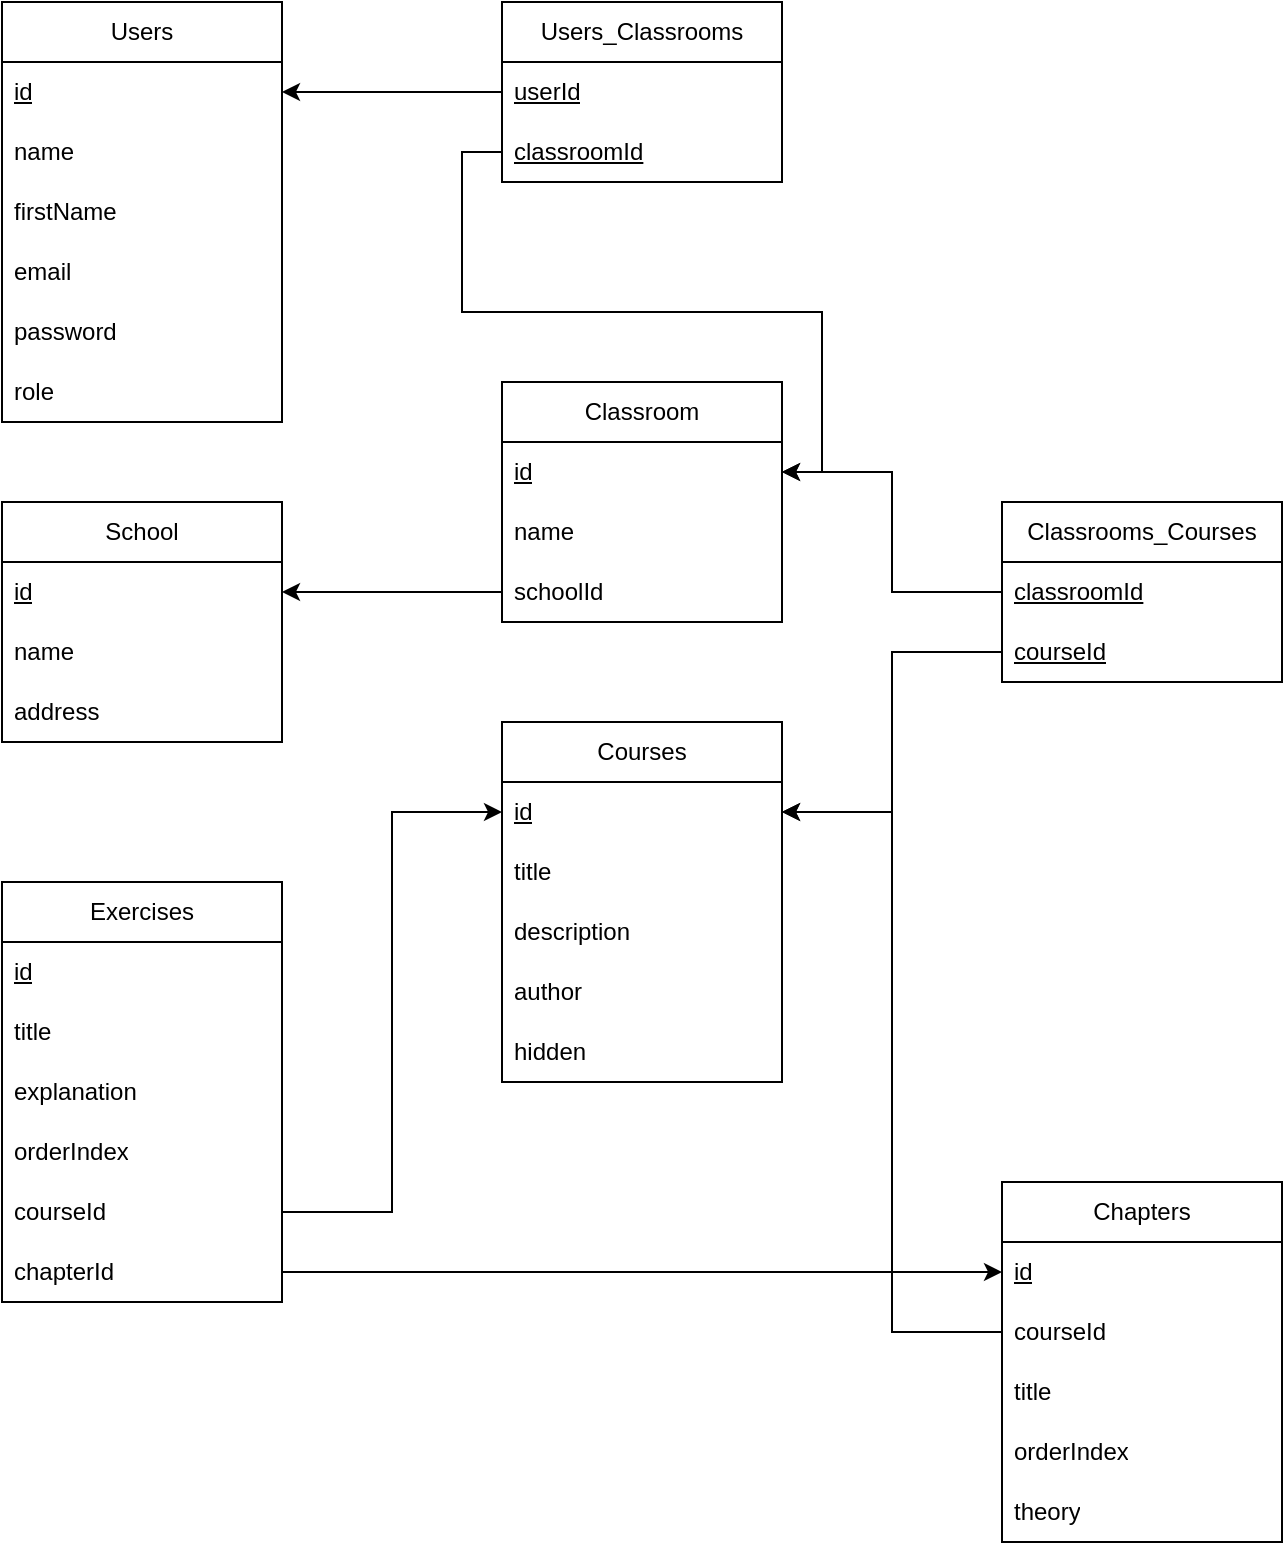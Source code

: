 <mxfile version="27.1.4">
  <diagram name="Pagina-1" id="2Lx3SJAYfWJcpk2wDzmg">
    <mxGraphModel dx="1426" dy="777" grid="1" gridSize="10" guides="1" tooltips="1" connect="1" arrows="1" fold="1" page="1" pageScale="1" pageWidth="827" pageHeight="1169" math="0" shadow="0">
      <root>
        <mxCell id="0" />
        <mxCell id="1" parent="0" />
        <mxCell id="Zytzli7ekfdKp8VH_DKI-1" value="Users" style="swimlane;fontStyle=0;childLayout=stackLayout;horizontal=1;startSize=30;horizontalStack=0;resizeParent=1;resizeParentMax=0;resizeLast=0;collapsible=1;marginBottom=0;whiteSpace=wrap;html=1;" vertex="1" parent="1">
          <mxGeometry x="70" y="40" width="140" height="210" as="geometry" />
        </mxCell>
        <mxCell id="Zytzli7ekfdKp8VH_DKI-2" value="&lt;u&gt;id&lt;/u&gt;" style="text;strokeColor=none;fillColor=none;align=left;verticalAlign=middle;spacingLeft=4;spacingRight=4;overflow=hidden;points=[[0,0.5],[1,0.5]];portConstraint=eastwest;rotatable=0;whiteSpace=wrap;html=1;" vertex="1" parent="Zytzli7ekfdKp8VH_DKI-1">
          <mxGeometry y="30" width="140" height="30" as="geometry" />
        </mxCell>
        <mxCell id="Zytzli7ekfdKp8VH_DKI-3" value="name" style="text;strokeColor=none;fillColor=none;align=left;verticalAlign=middle;spacingLeft=4;spacingRight=4;overflow=hidden;points=[[0,0.5],[1,0.5]];portConstraint=eastwest;rotatable=0;whiteSpace=wrap;html=1;" vertex="1" parent="Zytzli7ekfdKp8VH_DKI-1">
          <mxGeometry y="60" width="140" height="30" as="geometry" />
        </mxCell>
        <mxCell id="Zytzli7ekfdKp8VH_DKI-4" value="firstName" style="text;strokeColor=none;fillColor=none;align=left;verticalAlign=middle;spacingLeft=4;spacingRight=4;overflow=hidden;points=[[0,0.5],[1,0.5]];portConstraint=eastwest;rotatable=0;whiteSpace=wrap;html=1;" vertex="1" parent="Zytzli7ekfdKp8VH_DKI-1">
          <mxGeometry y="90" width="140" height="30" as="geometry" />
        </mxCell>
        <mxCell id="Zytzli7ekfdKp8VH_DKI-5" value="email" style="text;strokeColor=none;fillColor=none;align=left;verticalAlign=middle;spacingLeft=4;spacingRight=4;overflow=hidden;points=[[0,0.5],[1,0.5]];portConstraint=eastwest;rotatable=0;whiteSpace=wrap;html=1;" vertex="1" parent="Zytzli7ekfdKp8VH_DKI-1">
          <mxGeometry y="120" width="140" height="30" as="geometry" />
        </mxCell>
        <mxCell id="Zytzli7ekfdKp8VH_DKI-6" value="password" style="text;strokeColor=none;fillColor=none;align=left;verticalAlign=middle;spacingLeft=4;spacingRight=4;overflow=hidden;points=[[0,0.5],[1,0.5]];portConstraint=eastwest;rotatable=0;whiteSpace=wrap;html=1;" vertex="1" parent="Zytzli7ekfdKp8VH_DKI-1">
          <mxGeometry y="150" width="140" height="30" as="geometry" />
        </mxCell>
        <mxCell id="Zytzli7ekfdKp8VH_DKI-7" value="role" style="text;strokeColor=none;fillColor=none;align=left;verticalAlign=middle;spacingLeft=4;spacingRight=4;overflow=hidden;points=[[0,0.5],[1,0.5]];portConstraint=eastwest;rotatable=0;whiteSpace=wrap;html=1;" vertex="1" parent="Zytzli7ekfdKp8VH_DKI-1">
          <mxGeometry y="180" width="140" height="30" as="geometry" />
        </mxCell>
        <mxCell id="Zytzli7ekfdKp8VH_DKI-9" value="School" style="swimlane;fontStyle=0;childLayout=stackLayout;horizontal=1;startSize=30;horizontalStack=0;resizeParent=1;resizeParentMax=0;resizeLast=0;collapsible=1;marginBottom=0;whiteSpace=wrap;html=1;" vertex="1" parent="1">
          <mxGeometry x="70" y="290" width="140" height="120" as="geometry" />
        </mxCell>
        <mxCell id="Zytzli7ekfdKp8VH_DKI-10" value="&lt;u&gt;id&lt;/u&gt;" style="text;strokeColor=none;fillColor=none;align=left;verticalAlign=middle;spacingLeft=4;spacingRight=4;overflow=hidden;points=[[0,0.5],[1,0.5]];portConstraint=eastwest;rotatable=0;whiteSpace=wrap;html=1;" vertex="1" parent="Zytzli7ekfdKp8VH_DKI-9">
          <mxGeometry y="30" width="140" height="30" as="geometry" />
        </mxCell>
        <mxCell id="Zytzli7ekfdKp8VH_DKI-11" value="name" style="text;strokeColor=none;fillColor=none;align=left;verticalAlign=middle;spacingLeft=4;spacingRight=4;overflow=hidden;points=[[0,0.5],[1,0.5]];portConstraint=eastwest;rotatable=0;whiteSpace=wrap;html=1;" vertex="1" parent="Zytzli7ekfdKp8VH_DKI-9">
          <mxGeometry y="60" width="140" height="30" as="geometry" />
        </mxCell>
        <mxCell id="Zytzli7ekfdKp8VH_DKI-12" value="address" style="text;strokeColor=none;fillColor=none;align=left;verticalAlign=middle;spacingLeft=4;spacingRight=4;overflow=hidden;points=[[0,0.5],[1,0.5]];portConstraint=eastwest;rotatable=0;whiteSpace=wrap;html=1;" vertex="1" parent="Zytzli7ekfdKp8VH_DKI-9">
          <mxGeometry y="90" width="140" height="30" as="geometry" />
        </mxCell>
        <mxCell id="Zytzli7ekfdKp8VH_DKI-16" value="Courses" style="swimlane;fontStyle=0;childLayout=stackLayout;horizontal=1;startSize=30;horizontalStack=0;resizeParent=1;resizeParentMax=0;resizeLast=0;collapsible=1;marginBottom=0;whiteSpace=wrap;html=1;" vertex="1" parent="1">
          <mxGeometry x="320" y="400" width="140" height="180" as="geometry" />
        </mxCell>
        <mxCell id="Zytzli7ekfdKp8VH_DKI-17" value="&lt;u&gt;id&lt;/u&gt;" style="text;strokeColor=none;fillColor=none;align=left;verticalAlign=middle;spacingLeft=4;spacingRight=4;overflow=hidden;points=[[0,0.5],[1,0.5]];portConstraint=eastwest;rotatable=0;whiteSpace=wrap;html=1;" vertex="1" parent="Zytzli7ekfdKp8VH_DKI-16">
          <mxGeometry y="30" width="140" height="30" as="geometry" />
        </mxCell>
        <mxCell id="Zytzli7ekfdKp8VH_DKI-18" value="title" style="text;strokeColor=none;fillColor=none;align=left;verticalAlign=middle;spacingLeft=4;spacingRight=4;overflow=hidden;points=[[0,0.5],[1,0.5]];portConstraint=eastwest;rotatable=0;whiteSpace=wrap;html=1;" vertex="1" parent="Zytzli7ekfdKp8VH_DKI-16">
          <mxGeometry y="60" width="140" height="30" as="geometry" />
        </mxCell>
        <mxCell id="Zytzli7ekfdKp8VH_DKI-19" value="description" style="text;strokeColor=none;fillColor=none;align=left;verticalAlign=middle;spacingLeft=4;spacingRight=4;overflow=hidden;points=[[0,0.5],[1,0.5]];portConstraint=eastwest;rotatable=0;whiteSpace=wrap;html=1;" vertex="1" parent="Zytzli7ekfdKp8VH_DKI-16">
          <mxGeometry y="90" width="140" height="30" as="geometry" />
        </mxCell>
        <mxCell id="Zytzli7ekfdKp8VH_DKI-20" value="author" style="text;strokeColor=none;fillColor=none;align=left;verticalAlign=middle;spacingLeft=4;spacingRight=4;overflow=hidden;points=[[0,0.5],[1,0.5]];portConstraint=eastwest;rotatable=0;whiteSpace=wrap;html=1;" vertex="1" parent="Zytzli7ekfdKp8VH_DKI-16">
          <mxGeometry y="120" width="140" height="30" as="geometry" />
        </mxCell>
        <mxCell id="Zytzli7ekfdKp8VH_DKI-22" value="hidden" style="text;strokeColor=none;fillColor=none;align=left;verticalAlign=middle;spacingLeft=4;spacingRight=4;overflow=hidden;points=[[0,0.5],[1,0.5]];portConstraint=eastwest;rotatable=0;whiteSpace=wrap;html=1;" vertex="1" parent="Zytzli7ekfdKp8VH_DKI-16">
          <mxGeometry y="150" width="140" height="30" as="geometry" />
        </mxCell>
        <mxCell id="Zytzli7ekfdKp8VH_DKI-23" value="Classroom" style="swimlane;fontStyle=0;childLayout=stackLayout;horizontal=1;startSize=30;horizontalStack=0;resizeParent=1;resizeParentMax=0;resizeLast=0;collapsible=1;marginBottom=0;whiteSpace=wrap;html=1;" vertex="1" parent="1">
          <mxGeometry x="320" y="230" width="140" height="120" as="geometry" />
        </mxCell>
        <mxCell id="Zytzli7ekfdKp8VH_DKI-24" value="&lt;u&gt;id&lt;/u&gt;" style="text;strokeColor=none;fillColor=none;align=left;verticalAlign=middle;spacingLeft=4;spacingRight=4;overflow=hidden;points=[[0,0.5],[1,0.5]];portConstraint=eastwest;rotatable=0;whiteSpace=wrap;html=1;" vertex="1" parent="Zytzli7ekfdKp8VH_DKI-23">
          <mxGeometry y="30" width="140" height="30" as="geometry" />
        </mxCell>
        <mxCell id="Zytzli7ekfdKp8VH_DKI-25" value="name" style="text;strokeColor=none;fillColor=none;align=left;verticalAlign=middle;spacingLeft=4;spacingRight=4;overflow=hidden;points=[[0,0.5],[1,0.5]];portConstraint=eastwest;rotatable=0;whiteSpace=wrap;html=1;" vertex="1" parent="Zytzli7ekfdKp8VH_DKI-23">
          <mxGeometry y="60" width="140" height="30" as="geometry" />
        </mxCell>
        <mxCell id="Zytzli7ekfdKp8VH_DKI-26" value="schoolId" style="text;strokeColor=none;fillColor=none;align=left;verticalAlign=middle;spacingLeft=4;spacingRight=4;overflow=hidden;points=[[0,0.5],[1,0.5]];portConstraint=eastwest;rotatable=0;whiteSpace=wrap;html=1;" vertex="1" parent="Zytzli7ekfdKp8VH_DKI-23">
          <mxGeometry y="90" width="140" height="30" as="geometry" />
        </mxCell>
        <mxCell id="Zytzli7ekfdKp8VH_DKI-30" value="Chapters" style="swimlane;fontStyle=0;childLayout=stackLayout;horizontal=1;startSize=30;horizontalStack=0;resizeParent=1;resizeParentMax=0;resizeLast=0;collapsible=1;marginBottom=0;whiteSpace=wrap;html=1;" vertex="1" parent="1">
          <mxGeometry x="570" y="630" width="140" height="180" as="geometry" />
        </mxCell>
        <mxCell id="Zytzli7ekfdKp8VH_DKI-31" value="&lt;u&gt;id&lt;/u&gt;" style="text;strokeColor=none;fillColor=none;align=left;verticalAlign=middle;spacingLeft=4;spacingRight=4;overflow=hidden;points=[[0,0.5],[1,0.5]];portConstraint=eastwest;rotatable=0;whiteSpace=wrap;html=1;" vertex="1" parent="Zytzli7ekfdKp8VH_DKI-30">
          <mxGeometry y="30" width="140" height="30" as="geometry" />
        </mxCell>
        <mxCell id="Zytzli7ekfdKp8VH_DKI-32" value="courseId" style="text;strokeColor=none;fillColor=none;align=left;verticalAlign=middle;spacingLeft=4;spacingRight=4;overflow=hidden;points=[[0,0.5],[1,0.5]];portConstraint=eastwest;rotatable=0;whiteSpace=wrap;html=1;" vertex="1" parent="Zytzli7ekfdKp8VH_DKI-30">
          <mxGeometry y="60" width="140" height="30" as="geometry" />
        </mxCell>
        <mxCell id="Zytzli7ekfdKp8VH_DKI-33" value="title" style="text;strokeColor=none;fillColor=none;align=left;verticalAlign=middle;spacingLeft=4;spacingRight=4;overflow=hidden;points=[[0,0.5],[1,0.5]];portConstraint=eastwest;rotatable=0;whiteSpace=wrap;html=1;" vertex="1" parent="Zytzli7ekfdKp8VH_DKI-30">
          <mxGeometry y="90" width="140" height="30" as="geometry" />
        </mxCell>
        <mxCell id="Zytzli7ekfdKp8VH_DKI-34" value="orderIndex" style="text;strokeColor=none;fillColor=none;align=left;verticalAlign=middle;spacingLeft=4;spacingRight=4;overflow=hidden;points=[[0,0.5],[1,0.5]];portConstraint=eastwest;rotatable=0;whiteSpace=wrap;html=1;" vertex="1" parent="Zytzli7ekfdKp8VH_DKI-30">
          <mxGeometry y="120" width="140" height="30" as="geometry" />
        </mxCell>
        <mxCell id="Zytzli7ekfdKp8VH_DKI-35" value="theory" style="text;strokeColor=none;fillColor=none;align=left;verticalAlign=middle;spacingLeft=4;spacingRight=4;overflow=hidden;points=[[0,0.5],[1,0.5]];portConstraint=eastwest;rotatable=0;whiteSpace=wrap;html=1;" vertex="1" parent="Zytzli7ekfdKp8VH_DKI-30">
          <mxGeometry y="150" width="140" height="30" as="geometry" />
        </mxCell>
        <mxCell id="Zytzli7ekfdKp8VH_DKI-37" value="Users_Classrooms" style="swimlane;fontStyle=0;childLayout=stackLayout;horizontal=1;startSize=30;horizontalStack=0;resizeParent=1;resizeParentMax=0;resizeLast=0;collapsible=1;marginBottom=0;whiteSpace=wrap;html=1;" vertex="1" parent="1">
          <mxGeometry x="320" y="40" width="140" height="90" as="geometry" />
        </mxCell>
        <mxCell id="Zytzli7ekfdKp8VH_DKI-38" value="&lt;u&gt;userId&lt;/u&gt;" style="text;strokeColor=none;fillColor=none;align=left;verticalAlign=middle;spacingLeft=4;spacingRight=4;overflow=hidden;points=[[0,0.5],[1,0.5]];portConstraint=eastwest;rotatable=0;whiteSpace=wrap;html=1;" vertex="1" parent="Zytzli7ekfdKp8VH_DKI-37">
          <mxGeometry y="30" width="140" height="30" as="geometry" />
        </mxCell>
        <mxCell id="Zytzli7ekfdKp8VH_DKI-39" value="&lt;u&gt;classroomId&lt;/u&gt;" style="text;strokeColor=none;fillColor=none;align=left;verticalAlign=middle;spacingLeft=4;spacingRight=4;overflow=hidden;points=[[0,0.5],[1,0.5]];portConstraint=eastwest;rotatable=0;whiteSpace=wrap;html=1;" vertex="1" parent="Zytzli7ekfdKp8VH_DKI-37">
          <mxGeometry y="60" width="140" height="30" as="geometry" />
        </mxCell>
        <mxCell id="Zytzli7ekfdKp8VH_DKI-44" value="Classrooms_Courses" style="swimlane;fontStyle=0;childLayout=stackLayout;horizontal=1;startSize=30;horizontalStack=0;resizeParent=1;resizeParentMax=0;resizeLast=0;collapsible=1;marginBottom=0;whiteSpace=wrap;html=1;" vertex="1" parent="1">
          <mxGeometry x="570" y="290" width="140" height="90" as="geometry" />
        </mxCell>
        <mxCell id="Zytzli7ekfdKp8VH_DKI-45" value="&lt;u&gt;classroomId&lt;/u&gt;" style="text;strokeColor=none;fillColor=none;align=left;verticalAlign=middle;spacingLeft=4;spacingRight=4;overflow=hidden;points=[[0,0.5],[1,0.5]];portConstraint=eastwest;rotatable=0;whiteSpace=wrap;html=1;" vertex="1" parent="Zytzli7ekfdKp8VH_DKI-44">
          <mxGeometry y="30" width="140" height="30" as="geometry" />
        </mxCell>
        <mxCell id="Zytzli7ekfdKp8VH_DKI-46" value="&lt;u&gt;courseId&lt;/u&gt;" style="text;strokeColor=none;fillColor=none;align=left;verticalAlign=middle;spacingLeft=4;spacingRight=4;overflow=hidden;points=[[0,0.5],[1,0.5]];portConstraint=eastwest;rotatable=0;whiteSpace=wrap;html=1;" vertex="1" parent="Zytzli7ekfdKp8VH_DKI-44">
          <mxGeometry y="60" width="140" height="30" as="geometry" />
        </mxCell>
        <mxCell id="Zytzli7ekfdKp8VH_DKI-47" value="Exercises" style="swimlane;fontStyle=0;childLayout=stackLayout;horizontal=1;startSize=30;horizontalStack=0;resizeParent=1;resizeParentMax=0;resizeLast=0;collapsible=1;marginBottom=0;whiteSpace=wrap;html=1;" vertex="1" parent="1">
          <mxGeometry x="70" y="480" width="140" height="210" as="geometry" />
        </mxCell>
        <mxCell id="Zytzli7ekfdKp8VH_DKI-48" value="&lt;u&gt;id&lt;/u&gt;" style="text;strokeColor=none;fillColor=none;align=left;verticalAlign=middle;spacingLeft=4;spacingRight=4;overflow=hidden;points=[[0,0.5],[1,0.5]];portConstraint=eastwest;rotatable=0;whiteSpace=wrap;html=1;" vertex="1" parent="Zytzli7ekfdKp8VH_DKI-47">
          <mxGeometry y="30" width="140" height="30" as="geometry" />
        </mxCell>
        <mxCell id="Zytzli7ekfdKp8VH_DKI-49" value="title" style="text;strokeColor=none;fillColor=none;align=left;verticalAlign=middle;spacingLeft=4;spacingRight=4;overflow=hidden;points=[[0,0.5],[1,0.5]];portConstraint=eastwest;rotatable=0;whiteSpace=wrap;html=1;" vertex="1" parent="Zytzli7ekfdKp8VH_DKI-47">
          <mxGeometry y="60" width="140" height="30" as="geometry" />
        </mxCell>
        <mxCell id="Zytzli7ekfdKp8VH_DKI-50" value="explanation" style="text;strokeColor=none;fillColor=none;align=left;verticalAlign=middle;spacingLeft=4;spacingRight=4;overflow=hidden;points=[[0,0.5],[1,0.5]];portConstraint=eastwest;rotatable=0;whiteSpace=wrap;html=1;" vertex="1" parent="Zytzli7ekfdKp8VH_DKI-47">
          <mxGeometry y="90" width="140" height="30" as="geometry" />
        </mxCell>
        <mxCell id="Zytzli7ekfdKp8VH_DKI-51" value="orderIndex" style="text;strokeColor=none;fillColor=none;align=left;verticalAlign=middle;spacingLeft=4;spacingRight=4;overflow=hidden;points=[[0,0.5],[1,0.5]];portConstraint=eastwest;rotatable=0;whiteSpace=wrap;html=1;" vertex="1" parent="Zytzli7ekfdKp8VH_DKI-47">
          <mxGeometry y="120" width="140" height="30" as="geometry" />
        </mxCell>
        <mxCell id="Zytzli7ekfdKp8VH_DKI-54" value="courseId" style="text;strokeColor=none;fillColor=none;align=left;verticalAlign=middle;spacingLeft=4;spacingRight=4;overflow=hidden;points=[[0,0.5],[1,0.5]];portConstraint=eastwest;rotatable=0;whiteSpace=wrap;html=1;" vertex="1" parent="Zytzli7ekfdKp8VH_DKI-47">
          <mxGeometry y="150" width="140" height="30" as="geometry" />
        </mxCell>
        <mxCell id="Zytzli7ekfdKp8VH_DKI-52" value="chapterId" style="text;strokeColor=none;fillColor=none;align=left;verticalAlign=middle;spacingLeft=4;spacingRight=4;overflow=hidden;points=[[0,0.5],[1,0.5]];portConstraint=eastwest;rotatable=0;whiteSpace=wrap;html=1;" vertex="1" parent="Zytzli7ekfdKp8VH_DKI-47">
          <mxGeometry y="180" width="140" height="30" as="geometry" />
        </mxCell>
        <mxCell id="Zytzli7ekfdKp8VH_DKI-55" style="edgeStyle=orthogonalEdgeStyle;rounded=0;orthogonalLoop=1;jettySize=auto;html=1;" edge="1" parent="1" source="Zytzli7ekfdKp8VH_DKI-32" target="Zytzli7ekfdKp8VH_DKI-17">
          <mxGeometry relative="1" as="geometry" />
        </mxCell>
        <mxCell id="Zytzli7ekfdKp8VH_DKI-56" style="edgeStyle=orthogonalEdgeStyle;rounded=0;orthogonalLoop=1;jettySize=auto;html=1;" edge="1" parent="1" source="Zytzli7ekfdKp8VH_DKI-54" target="Zytzli7ekfdKp8VH_DKI-17">
          <mxGeometry relative="1" as="geometry" />
        </mxCell>
        <mxCell id="Zytzli7ekfdKp8VH_DKI-57" style="edgeStyle=orthogonalEdgeStyle;rounded=0;orthogonalLoop=1;jettySize=auto;html=1;" edge="1" parent="1" source="Zytzli7ekfdKp8VH_DKI-52" target="Zytzli7ekfdKp8VH_DKI-31">
          <mxGeometry relative="1" as="geometry" />
        </mxCell>
        <mxCell id="Zytzli7ekfdKp8VH_DKI-58" style="edgeStyle=orthogonalEdgeStyle;rounded=0;orthogonalLoop=1;jettySize=auto;html=1;" edge="1" parent="1" source="Zytzli7ekfdKp8VH_DKI-26" target="Zytzli7ekfdKp8VH_DKI-10">
          <mxGeometry relative="1" as="geometry" />
        </mxCell>
        <mxCell id="Zytzli7ekfdKp8VH_DKI-59" style="edgeStyle=orthogonalEdgeStyle;rounded=0;orthogonalLoop=1;jettySize=auto;html=1;" edge="1" parent="1" source="Zytzli7ekfdKp8VH_DKI-45" target="Zytzli7ekfdKp8VH_DKI-24">
          <mxGeometry relative="1" as="geometry" />
        </mxCell>
        <mxCell id="Zytzli7ekfdKp8VH_DKI-60" style="edgeStyle=orthogonalEdgeStyle;rounded=0;orthogonalLoop=1;jettySize=auto;html=1;" edge="1" parent="1" source="Zytzli7ekfdKp8VH_DKI-46" target="Zytzli7ekfdKp8VH_DKI-17">
          <mxGeometry relative="1" as="geometry" />
        </mxCell>
        <mxCell id="Zytzli7ekfdKp8VH_DKI-61" style="edgeStyle=orthogonalEdgeStyle;rounded=0;orthogonalLoop=1;jettySize=auto;html=1;" edge="1" parent="1" source="Zytzli7ekfdKp8VH_DKI-38" target="Zytzli7ekfdKp8VH_DKI-2">
          <mxGeometry relative="1" as="geometry" />
        </mxCell>
        <mxCell id="Zytzli7ekfdKp8VH_DKI-62" style="edgeStyle=orthogonalEdgeStyle;rounded=0;orthogonalLoop=1;jettySize=auto;html=1;" edge="1" parent="1" source="Zytzli7ekfdKp8VH_DKI-39" target="Zytzli7ekfdKp8VH_DKI-24">
          <mxGeometry relative="1" as="geometry" />
        </mxCell>
      </root>
    </mxGraphModel>
  </diagram>
</mxfile>
